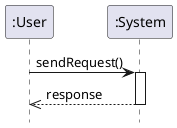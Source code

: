 @startuml
skinparam backgroundcolor transparent
hide footbox

participant ":User" as user
participant ":System" as syst


user -> syst: sendRequest()
activate syst
syst -->> user: response
deactivate syst

@enduml
